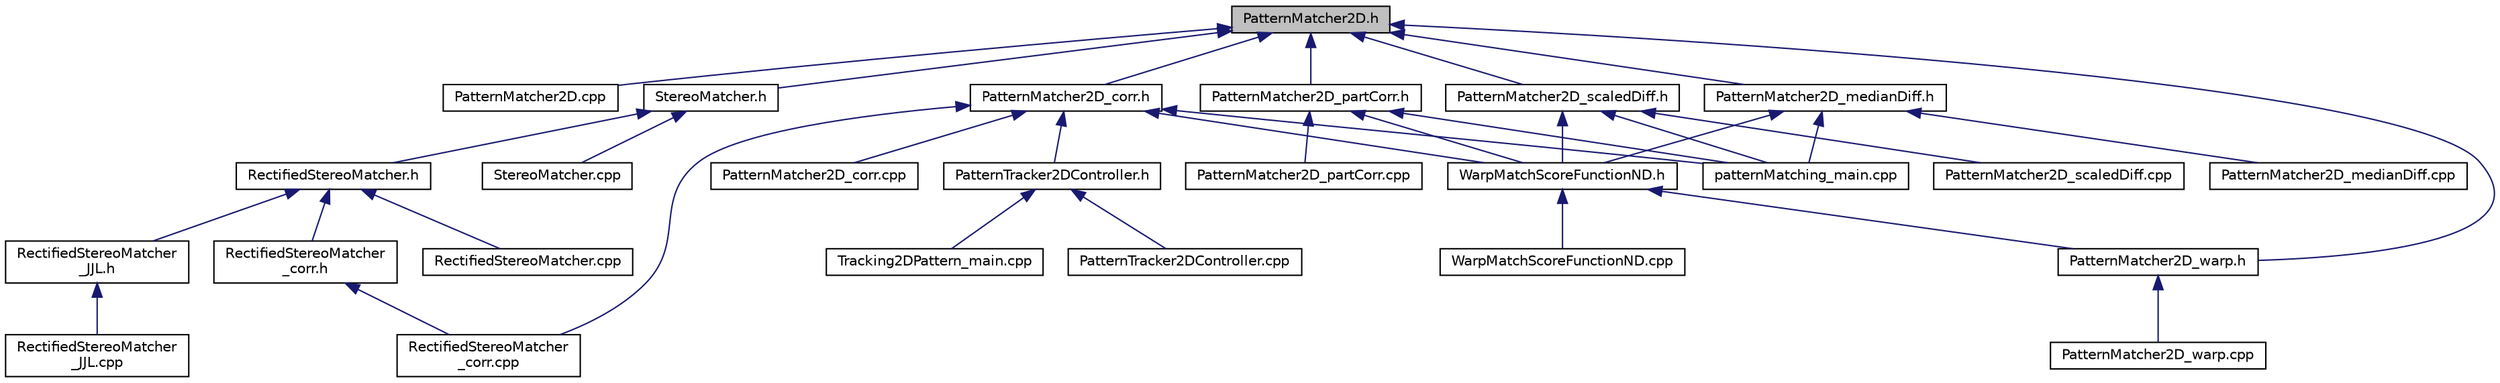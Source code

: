 digraph "PatternMatcher2D.h"
{
  edge [fontname="Helvetica",fontsize="10",labelfontname="Helvetica",labelfontsize="10"];
  node [fontname="Helvetica",fontsize="10",shape=record];
  Node1 [label="PatternMatcher2D.h",height=0.2,width=0.4,color="black", fillcolor="grey75", style="filled", fontcolor="black"];
  Node1 -> Node2 [dir="back",color="midnightblue",fontsize="10",style="solid",fontname="Helvetica"];
  Node2 [label="PatternMatcher2D.cpp",height=0.2,width=0.4,color="black", fillcolor="white", style="filled",URL="$PatternMatcher2D_8cpp.html"];
  Node1 -> Node3 [dir="back",color="midnightblue",fontsize="10",style="solid",fontname="Helvetica"];
  Node3 [label="StereoMatcher.h",height=0.2,width=0.4,color="black", fillcolor="white", style="filled",URL="$StereoMatcher_8h.html"];
  Node3 -> Node4 [dir="back",color="midnightblue",fontsize="10",style="solid",fontname="Helvetica"];
  Node4 [label="StereoMatcher.cpp",height=0.2,width=0.4,color="black", fillcolor="white", style="filled",URL="$StereoMatcher_8cpp.html"];
  Node3 -> Node5 [dir="back",color="midnightblue",fontsize="10",style="solid",fontname="Helvetica"];
  Node5 [label="RectifiedStereoMatcher.h",height=0.2,width=0.4,color="black", fillcolor="white", style="filled",URL="$RectifiedStereoMatcher_8h.html"];
  Node5 -> Node6 [dir="back",color="midnightblue",fontsize="10",style="solid",fontname="Helvetica"];
  Node6 [label="RectifiedStereoMatcher.cpp",height=0.2,width=0.4,color="black", fillcolor="white", style="filled",URL="$RectifiedStereoMatcher_8cpp.html"];
  Node5 -> Node7 [dir="back",color="midnightblue",fontsize="10",style="solid",fontname="Helvetica"];
  Node7 [label="RectifiedStereoMatcher\l_corr.h",height=0.2,width=0.4,color="black", fillcolor="white", style="filled",URL="$RectifiedStereoMatcher__corr_8h.html"];
  Node7 -> Node8 [dir="back",color="midnightblue",fontsize="10",style="solid",fontname="Helvetica"];
  Node8 [label="RectifiedStereoMatcher\l_corr.cpp",height=0.2,width=0.4,color="black", fillcolor="white", style="filled",URL="$RectifiedStereoMatcher__corr_8cpp.html"];
  Node5 -> Node9 [dir="back",color="midnightblue",fontsize="10",style="solid",fontname="Helvetica"];
  Node9 [label="RectifiedStereoMatcher\l_JJL.h",height=0.2,width=0.4,color="black", fillcolor="white", style="filled",URL="$RectifiedStereoMatcher__JJL_8h.html"];
  Node9 -> Node10 [dir="back",color="midnightblue",fontsize="10",style="solid",fontname="Helvetica"];
  Node10 [label="RectifiedStereoMatcher\l_JJL.cpp",height=0.2,width=0.4,color="black", fillcolor="white", style="filled",URL="$RectifiedStereoMatcher__JJL_8cpp.html"];
  Node1 -> Node11 [dir="back",color="midnightblue",fontsize="10",style="solid",fontname="Helvetica"];
  Node11 [label="PatternMatcher2D_corr.h",height=0.2,width=0.4,color="black", fillcolor="white", style="filled",URL="$PatternMatcher2D__corr_8h.html"];
  Node11 -> Node8 [dir="back",color="midnightblue",fontsize="10",style="solid",fontname="Helvetica"];
  Node11 -> Node12 [dir="back",color="midnightblue",fontsize="10",style="solid",fontname="Helvetica"];
  Node12 [label="PatternMatcher2D_corr.cpp",height=0.2,width=0.4,color="black", fillcolor="white", style="filled",URL="$PatternMatcher2D__corr_8cpp.html"];
  Node11 -> Node13 [dir="back",color="midnightblue",fontsize="10",style="solid",fontname="Helvetica"];
  Node13 [label="patternMatching_main.cpp",height=0.2,width=0.4,color="black", fillcolor="white", style="filled",URL="$patternMatching__main_8cpp.html"];
  Node11 -> Node14 [dir="back",color="midnightblue",fontsize="10",style="solid",fontname="Helvetica"];
  Node14 [label="WarpMatchScoreFunctionND.h",height=0.2,width=0.4,color="black", fillcolor="white", style="filled",URL="$WarpMatchScoreFunctionND_8h.html"];
  Node14 -> Node15 [dir="back",color="midnightblue",fontsize="10",style="solid",fontname="Helvetica"];
  Node15 [label="WarpMatchScoreFunctionND.cpp",height=0.2,width=0.4,color="black", fillcolor="white", style="filled",URL="$WarpMatchScoreFunctionND_8cpp.html"];
  Node14 -> Node16 [dir="back",color="midnightblue",fontsize="10",style="solid",fontname="Helvetica"];
  Node16 [label="PatternMatcher2D_warp.h",height=0.2,width=0.4,color="black", fillcolor="white", style="filled",URL="$PatternMatcher2D__warp_8h.html"];
  Node16 -> Node17 [dir="back",color="midnightblue",fontsize="10",style="solid",fontname="Helvetica"];
  Node17 [label="PatternMatcher2D_warp.cpp",height=0.2,width=0.4,color="black", fillcolor="white", style="filled",URL="$PatternMatcher2D__warp_8cpp.html"];
  Node11 -> Node18 [dir="back",color="midnightblue",fontsize="10",style="solid",fontname="Helvetica"];
  Node18 [label="PatternTracker2DController.h",height=0.2,width=0.4,color="black", fillcolor="white", style="filled",URL="$PatternTracker2DController_8h.html"];
  Node18 -> Node19 [dir="back",color="midnightblue",fontsize="10",style="solid",fontname="Helvetica"];
  Node19 [label="PatternTracker2DController.cpp",height=0.2,width=0.4,color="black", fillcolor="white", style="filled",URL="$PatternTracker2DController_8cpp.html"];
  Node18 -> Node20 [dir="back",color="midnightblue",fontsize="10",style="solid",fontname="Helvetica"];
  Node20 [label="Tracking2DPattern_main.cpp",height=0.2,width=0.4,color="black", fillcolor="white", style="filled",URL="$Tracking2DPattern__main_8cpp.html"];
  Node1 -> Node21 [dir="back",color="midnightblue",fontsize="10",style="solid",fontname="Helvetica"];
  Node21 [label="PatternMatcher2D_medianDiff.h",height=0.2,width=0.4,color="black", fillcolor="white", style="filled",URL="$PatternMatcher2D__medianDiff_8h.html"];
  Node21 -> Node22 [dir="back",color="midnightblue",fontsize="10",style="solid",fontname="Helvetica"];
  Node22 [label="PatternMatcher2D_medianDiff.cpp",height=0.2,width=0.4,color="black", fillcolor="white", style="filled",URL="$PatternMatcher2D__medianDiff_8cpp.html"];
  Node21 -> Node13 [dir="back",color="midnightblue",fontsize="10",style="solid",fontname="Helvetica"];
  Node21 -> Node14 [dir="back",color="midnightblue",fontsize="10",style="solid",fontname="Helvetica"];
  Node1 -> Node23 [dir="back",color="midnightblue",fontsize="10",style="solid",fontname="Helvetica"];
  Node23 [label="PatternMatcher2D_partCorr.h",height=0.2,width=0.4,color="black", fillcolor="white", style="filled",URL="$PatternMatcher2D__partCorr_8h.html"];
  Node23 -> Node24 [dir="back",color="midnightblue",fontsize="10",style="solid",fontname="Helvetica"];
  Node24 [label="PatternMatcher2D_partCorr.cpp",height=0.2,width=0.4,color="black", fillcolor="white", style="filled",URL="$PatternMatcher2D__partCorr_8cpp.html"];
  Node23 -> Node13 [dir="back",color="midnightblue",fontsize="10",style="solid",fontname="Helvetica"];
  Node23 -> Node14 [dir="back",color="midnightblue",fontsize="10",style="solid",fontname="Helvetica"];
  Node1 -> Node25 [dir="back",color="midnightblue",fontsize="10",style="solid",fontname="Helvetica"];
  Node25 [label="PatternMatcher2D_scaledDiff.h",height=0.2,width=0.4,color="black", fillcolor="white", style="filled",URL="$PatternMatcher2D__scaledDiff_8h.html"];
  Node25 -> Node26 [dir="back",color="midnightblue",fontsize="10",style="solid",fontname="Helvetica"];
  Node26 [label="PatternMatcher2D_scaledDiff.cpp",height=0.2,width=0.4,color="black", fillcolor="white", style="filled",URL="$PatternMatcher2D__scaledDiff_8cpp.html"];
  Node25 -> Node13 [dir="back",color="midnightblue",fontsize="10",style="solid",fontname="Helvetica"];
  Node25 -> Node14 [dir="back",color="midnightblue",fontsize="10",style="solid",fontname="Helvetica"];
  Node1 -> Node16 [dir="back",color="midnightblue",fontsize="10",style="solid",fontname="Helvetica"];
}
